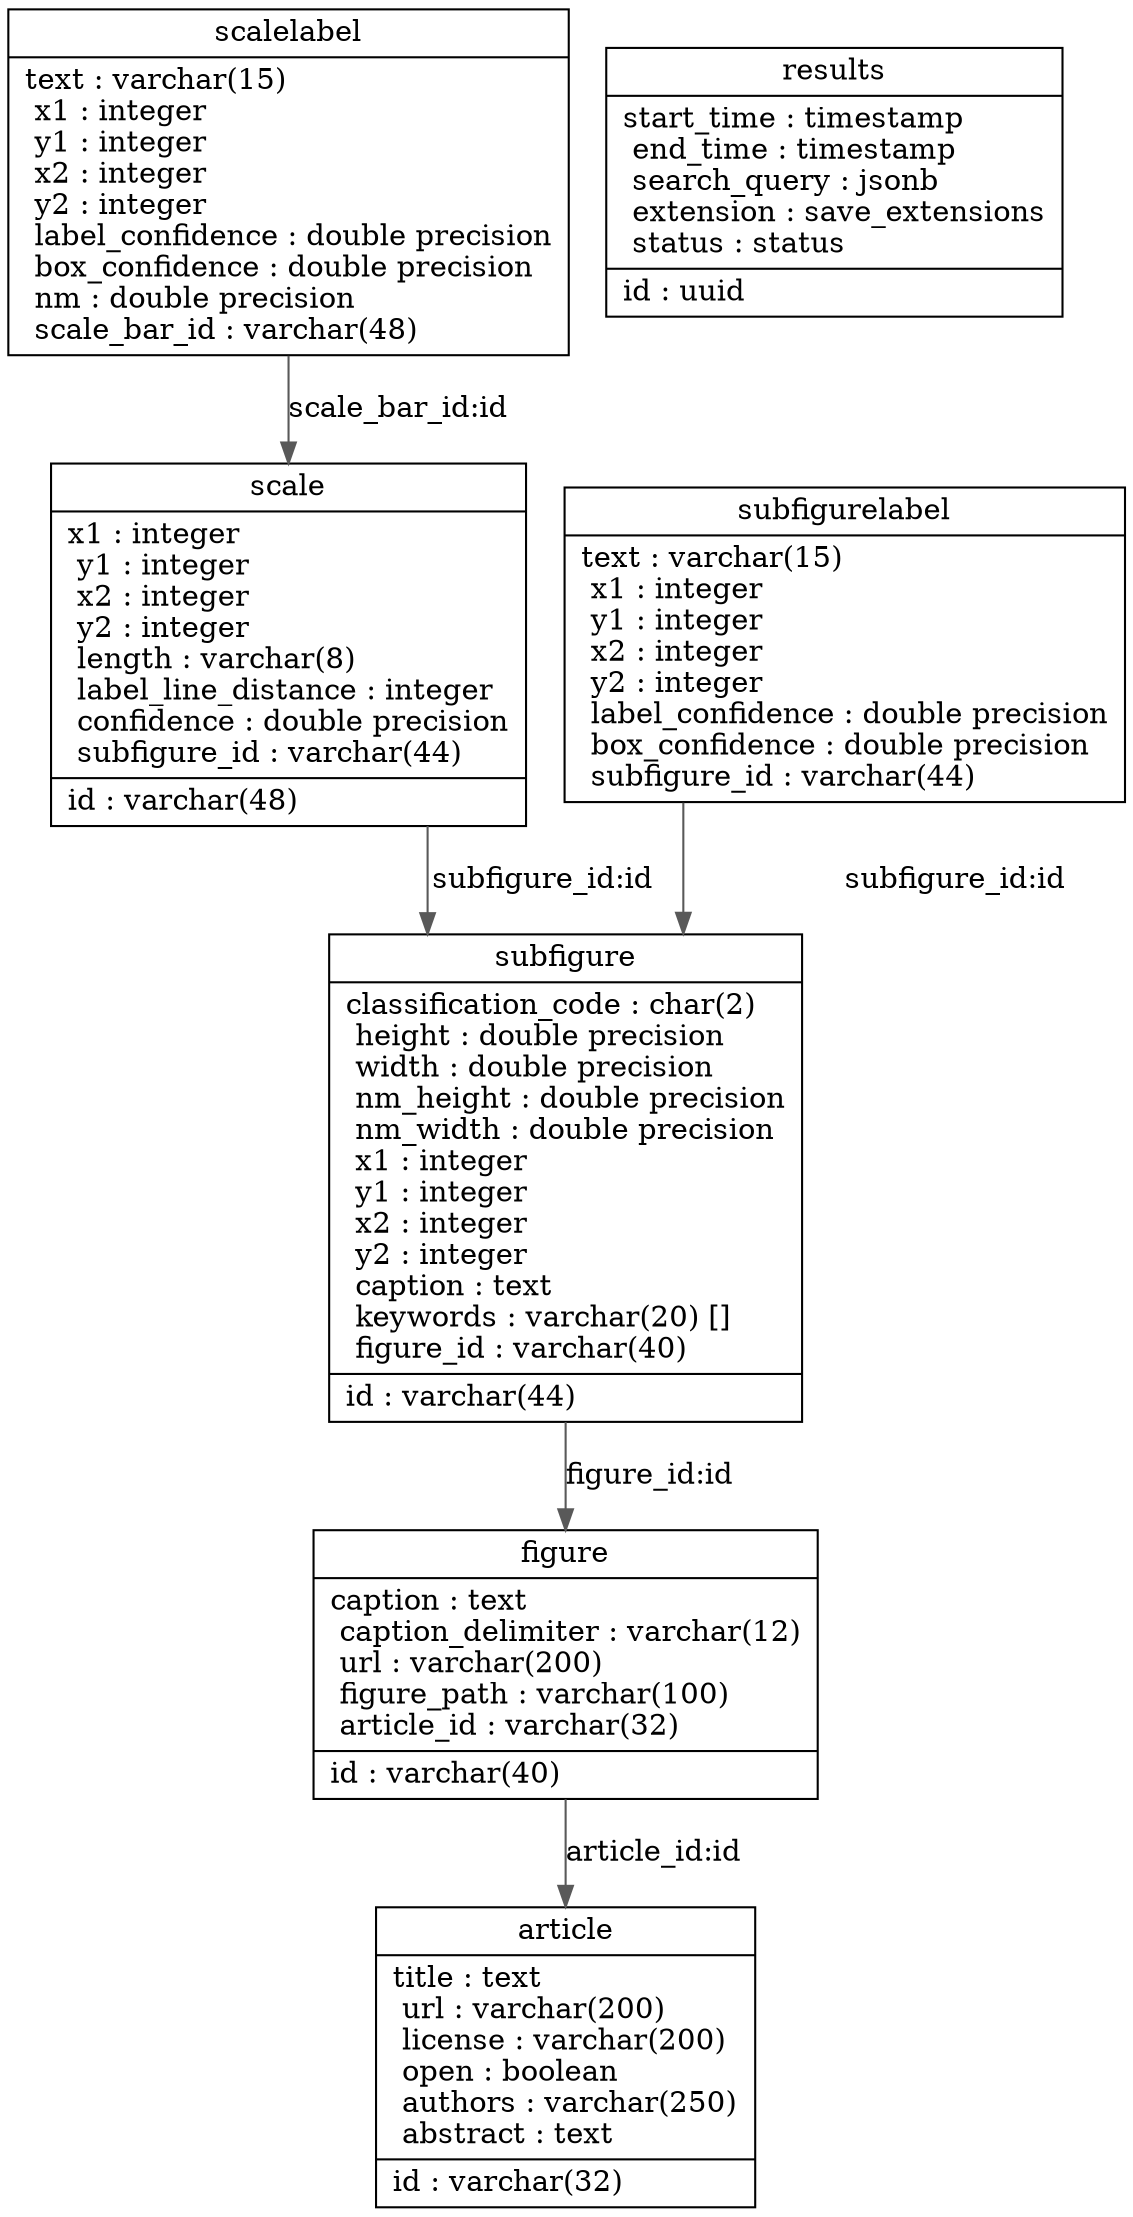 digraph "exsclaim@localhost" {

splines  = ortho;
fontname = "Inconsolata";

node [colorscheme = ylgnbu4];
edge [colorscheme = dark28, dir = both];

article        [shape = record, pos = "-9.768,13.059!"  , label = "{ article |  title : text\l  url : varchar(200)\l  license : varchar(200)\l  open : boolean\l  authors : varchar(250)\l  abstract : text\l| id : varchar(32)\l }"];
figure         [shape = record, pos = "1.234,13.059!"    , label = "{ figure |  caption : text\l  caption_delimiter : varchar(12)\l  url : varchar(200)\l  figure_path : varchar(100)\l  article_id : varchar(32)\l| id : varchar(40)\l }"];
results        [shape = record, pos = "1.7,7.858!"     , label = "{ results |  start_time : timestamp\l  end_time : timestamp\l  search_query : jsonb\l  extension : save_extensions\l  status : status\l| id : uuid\l }"];
scale          [shape = record, pos = "-9.768,7.503!"   , label = "{ scale |  x1 : integer\l  y1 : integer\l  x2 : integer\l  y2 : integer\l  length : varchar(8)\l  label_line_distance : integer\l  confidence : double precision\l  subfigure_id : varchar(44)\l| id : varchar(48)\l }"];
scalelabel     [shape = record, pos = "-5.238,3.781!"    , label = "{ scalelabel |  text : varchar(15)\l  x1 : integer\l  y1 : integer\l  x2 : integer\l  y2 : integer\l  label_confidence : double precision\l  box_confidence : double precision\l  nm : double precision\l  scale_bar_id : varchar(48)\l }"];
subfigure      [shape = record, pos = "-4.640,10.399!"   , label = "{ subfigure |  classification_code : char(2)\l  height : double precision\l  width : double precision\l  nm_height : double precision\l  nm_width : double precision\l  x1 : integer\l  y1 : integer\l  x2 : integer\l  y2 : integer\l  caption : text\l  keywords : varchar(20) []\l  figure_id : varchar(40)\l| id : varchar(44)\l }"];
subfigurelabel [shape = record, pos = "2,8.288!"     , label = "{ subfigurelabel |  text : varchar(15)\l  x1 : integer\l  y1 : integer\l  x2 : integer\l  y2 : integer\l  label_confidence : double precision\l  box_confidence : double precision\l  subfigure_id : varchar(44)\l }"];

figure         -> article        [color = "#595959", style = solid , arrowtail = none    , arrowhead = normal  , taillabel = "", label = "article_id:id", headlabel = ""];
scale          -> subfigure      [color = "#595959", style = solid , arrowtail = none    , arrowhead = normal  , taillabel = "", label = "subfigure_id:id", headlabel = ""];
scalelabel     -> scale          [color = "#595959", style = solid , arrowtail = none    , arrowhead = normal  , taillabel = "", label = "scale_bar_id:id", headlabel = ""];
subfigure      -> figure         [color = "#595959", style = solid , arrowtail = none    , arrowhead = normal  , taillabel = "", label = "figure_id:id", headlabel = ""];
subfigurelabel -> subfigure      [color = "#595959", style = solid , arrowtail = none    , arrowhead = normal  , taillabel = "", label = "subfigure_id:id", headlabel = ""];

}
